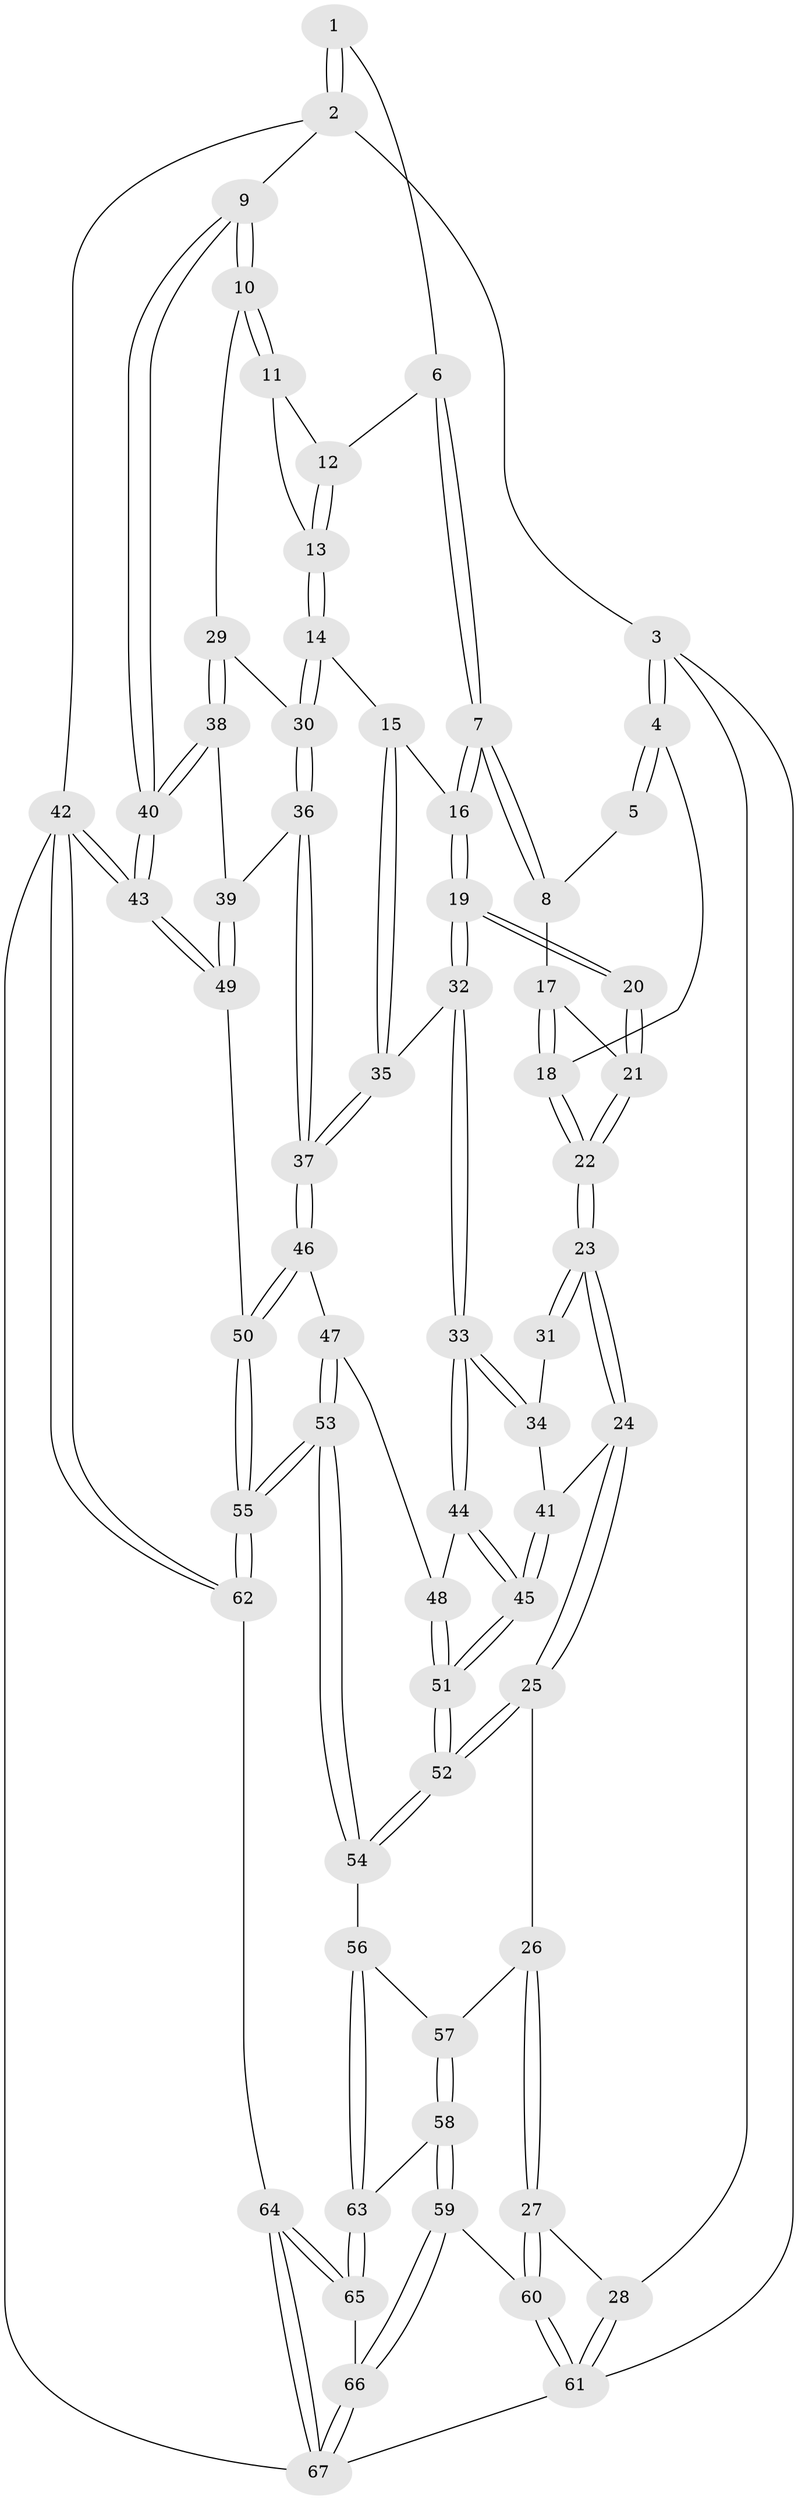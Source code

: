 // coarse degree distribution, {4: 0.375, 7: 0.025, 3: 0.175, 5: 0.25, 2: 0.05, 6: 0.125}
// Generated by graph-tools (version 1.1) at 2025/42/03/06/25 10:42:32]
// undirected, 67 vertices, 164 edges
graph export_dot {
graph [start="1"]
  node [color=gray90,style=filled];
  1 [pos="+0.761567808162575+0"];
  2 [pos="+1+0"];
  3 [pos="+0+0"];
  4 [pos="+0.144412207770401+0"];
  5 [pos="+0.4474630669964209+0"];
  6 [pos="+0.7412772959138572+0.09610610934484472"];
  7 [pos="+0.6894638513168152+0.13167259550206"];
  8 [pos="+0.6433811918919834+0.1304477379388239"];
  9 [pos="+1+0.028028290682796133"];
  10 [pos="+1+0.0845822730322506"];
  11 [pos="+1+0.12857743309394346"];
  12 [pos="+0.7521910820682625+0.10184877389854115"];
  13 [pos="+0.8352224988134053+0.25970097351271154"];
  14 [pos="+0.8283239588211795+0.2797665620627935"];
  15 [pos="+0.7789713140396894+0.2890907043702686"];
  16 [pos="+0.6947299188147984+0.22285143753510342"];
  17 [pos="+0.5874117454531296+0.15287181062482993"];
  18 [pos="+0.2133323918515188+0"];
  19 [pos="+0.6228086410820374+0.32764850412169"];
  20 [pos="+0.5514077795345284+0.2615656839788493"];
  21 [pos="+0.5486703083650316+0.24371956936663614"];
  22 [pos="+0.2406949337774858+0.10980779330793004"];
  23 [pos="+0.2460224138626819+0.2811655758968148"];
  24 [pos="+0.23254465348080336+0.4052701489951573"];
  25 [pos="+0.1967738364374117+0.4613486532894415"];
  26 [pos="+0.08582808850984008+0.5566617338360694"];
  27 [pos="+0.08319072797906933+0.557872089643869"];
  28 [pos="+0+0.5638930886785027"];
  29 [pos="+0.9216571824509062+0.3209249480167474"];
  30 [pos="+0.8677231084881979+0.33998683939941177"];
  31 [pos="+0.5126402012349158+0.2874863978290033"];
  32 [pos="+0.6458864895482822+0.41785520341213794"];
  33 [pos="+0.6287617893863278+0.4328598336835618"];
  34 [pos="+0.4707367003011635+0.40817157010971755"];
  35 [pos="+0.671130774953743+0.4180528403876849"];
  36 [pos="+0.8628667893792178+0.4530724209364948"];
  37 [pos="+0.8166092436059703+0.47895642809786093"];
  38 [pos="+1+0.44660155666265194"];
  39 [pos="+0.8812686016984452+0.45638453618458236"];
  40 [pos="+1+0.456914768733061"];
  41 [pos="+0.3933902965777153+0.42267076298905265"];
  42 [pos="+1+1"];
  43 [pos="+1+0.737222975528109"];
  44 [pos="+0.6089477874144598+0.5090183118228014"];
  45 [pos="+0.5523875353584479+0.6074161929368711"];
  46 [pos="+0.8042572081924845+0.5986487448360596"];
  47 [pos="+0.7833553677462505+0.6126261089720173"];
  48 [pos="+0.7517093011166057+0.6111107920366889"];
  49 [pos="+1+0.7412732679764443"];
  50 [pos="+1+0.7414080294349809"];
  51 [pos="+0.5353244230482196+0.6846046377261422"];
  52 [pos="+0.5314937102929894+0.6921738115453938"];
  53 [pos="+0.7189627879269908+0.8240845477116174"];
  54 [pos="+0.5302178754621247+0.767729173819367"];
  55 [pos="+0.7912359481292589+0.8832301996705295"];
  56 [pos="+0.5296026590780782+0.7683117296282863"];
  57 [pos="+0.3026611497277671+0.7244347220101484"];
  58 [pos="+0.29040804450900815+0.8911504319929835"];
  59 [pos="+0.2372003478248082+0.94813046013546"];
  60 [pos="+0.16826443162889138+0.8821287862467637"];
  61 [pos="+0+1"];
  62 [pos="+0.7929061613340337+1"];
  63 [pos="+0.5238727632245408+0.779872929069706"];
  64 [pos="+0.5529041646461247+1"];
  65 [pos="+0.506528893072436+0.9214586550292106"];
  66 [pos="+0.24460513795870356+0.9835192551557329"];
  67 [pos="+0.24184927223612246+1"];
  1 -- 2;
  1 -- 2;
  1 -- 6;
  2 -- 3;
  2 -- 9;
  2 -- 42;
  3 -- 4;
  3 -- 4;
  3 -- 28;
  3 -- 61;
  4 -- 5;
  4 -- 5;
  4 -- 18;
  5 -- 8;
  6 -- 7;
  6 -- 7;
  6 -- 12;
  7 -- 8;
  7 -- 8;
  7 -- 16;
  7 -- 16;
  8 -- 17;
  9 -- 10;
  9 -- 10;
  9 -- 40;
  9 -- 40;
  10 -- 11;
  10 -- 11;
  10 -- 29;
  11 -- 12;
  11 -- 13;
  12 -- 13;
  12 -- 13;
  13 -- 14;
  13 -- 14;
  14 -- 15;
  14 -- 30;
  14 -- 30;
  15 -- 16;
  15 -- 35;
  15 -- 35;
  16 -- 19;
  16 -- 19;
  17 -- 18;
  17 -- 18;
  17 -- 21;
  18 -- 22;
  18 -- 22;
  19 -- 20;
  19 -- 20;
  19 -- 32;
  19 -- 32;
  20 -- 21;
  20 -- 21;
  21 -- 22;
  21 -- 22;
  22 -- 23;
  22 -- 23;
  23 -- 24;
  23 -- 24;
  23 -- 31;
  23 -- 31;
  24 -- 25;
  24 -- 25;
  24 -- 41;
  25 -- 26;
  25 -- 52;
  25 -- 52;
  26 -- 27;
  26 -- 27;
  26 -- 57;
  27 -- 28;
  27 -- 60;
  27 -- 60;
  28 -- 61;
  28 -- 61;
  29 -- 30;
  29 -- 38;
  29 -- 38;
  30 -- 36;
  30 -- 36;
  31 -- 34;
  32 -- 33;
  32 -- 33;
  32 -- 35;
  33 -- 34;
  33 -- 34;
  33 -- 44;
  33 -- 44;
  34 -- 41;
  35 -- 37;
  35 -- 37;
  36 -- 37;
  36 -- 37;
  36 -- 39;
  37 -- 46;
  37 -- 46;
  38 -- 39;
  38 -- 40;
  38 -- 40;
  39 -- 49;
  39 -- 49;
  40 -- 43;
  40 -- 43;
  41 -- 45;
  41 -- 45;
  42 -- 43;
  42 -- 43;
  42 -- 62;
  42 -- 62;
  42 -- 67;
  43 -- 49;
  43 -- 49;
  44 -- 45;
  44 -- 45;
  44 -- 48;
  45 -- 51;
  45 -- 51;
  46 -- 47;
  46 -- 50;
  46 -- 50;
  47 -- 48;
  47 -- 53;
  47 -- 53;
  48 -- 51;
  48 -- 51;
  49 -- 50;
  50 -- 55;
  50 -- 55;
  51 -- 52;
  51 -- 52;
  52 -- 54;
  52 -- 54;
  53 -- 54;
  53 -- 54;
  53 -- 55;
  53 -- 55;
  54 -- 56;
  55 -- 62;
  55 -- 62;
  56 -- 57;
  56 -- 63;
  56 -- 63;
  57 -- 58;
  57 -- 58;
  58 -- 59;
  58 -- 59;
  58 -- 63;
  59 -- 60;
  59 -- 66;
  59 -- 66;
  60 -- 61;
  60 -- 61;
  61 -- 67;
  62 -- 64;
  63 -- 65;
  63 -- 65;
  64 -- 65;
  64 -- 65;
  64 -- 67;
  64 -- 67;
  65 -- 66;
  66 -- 67;
  66 -- 67;
}
